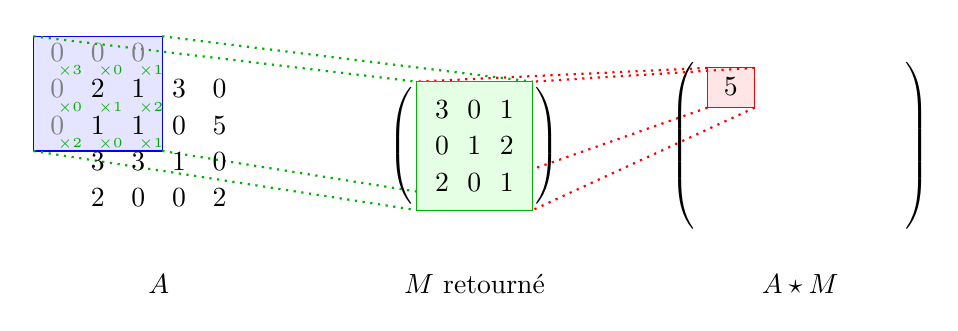 % From https://tex.stackexchange.com/questions/437007/drawing-a-convolution-with-tikz
% By jakun
\begin{tikzpicture}[scale=1.1]
\newcommand\numRowsK{3}
\newcommand\numColsK{3}
\newcommand{\myK}[2]{% #1: row, #2: col
    \edef\Kcol##1##2##3{###2}%
    \edef\Krow##1##2##3{\noexpand\Kcol###1}%
    \Krow
        {3 0 1}
        {0 1 2}
        {2 0 1}%
}

    % ------- style -------
    \tikzset{%
        parenthesized/.style={%
            left delimiter  = (,
            right delimiter = ),
        },
        node distance = 10mu,
    }

    % ------- equation -------
    \matrix[matrix of math nodes, nodes in empty cells, align=center,text depth=.2ex,text height=1.3ex,text width=0.8em,] (I) {
        |[gray]| 0 & |[gray]|  0 &  |[gray]| 0 & &  \\
        |[gray]| 0  & 2 & 1 & 3 & 0  \\
        |[gray]| 0 & 1 & 1 & 0 & 5\\
        & 3 & 3 & 1 & 0 \\
        & 2 & 0 & 0 & 2 \\
        &  &   &  & &  \\
    };

    % \node (*) [right = of I] {${}*{}$};
   \node (*) [right =1cm of I] {};

    \newcommand\Kmatrix{}
    \foreach \row in {1, ..., 3} {
        \gdef \sep {}
        \foreach \col in {1, ..., 3} {%
            \xdef \Kmatrix {\unexpanded\expandafter{\Kmatrix}\unexpanded\expandafter{\sep}\noexpand \myK{\row}{\col}}
            \gdef \sep { \& }
        }
        \xdef \Kmatrix {\unexpanded\expandafter{\Kmatrix}\noexpand\\}
    }
    \matrix[matrix of math nodes, parenthesized, ampersand replacement=\&] (K) [right = of *] {
        \Kmatrix
    };

%    \node (=) [right = of K] {${}={}$};
    \node (=) [right =1.5cm of K] {};

    \matrix[matrix of math nodes, parenthesized, nodes in empty cells, align=center,text depth=.2ex,text height=1.5ex,text width=1em,] (I*K) [right = of {=}] {
        5 &   &  &  \\
         &  &  &  \\
         &  &  &  \\
         &  &  &  \\
    };

    % ------- highlighting -------
    \newcommand\rowResult{1}
    \newcommand\colResult{1}

    \begin{scope}[on background layer]
        \newcommand{\padding}{1pt}
        \coordinate (Is-nw) at ([xshift=-\padding, yshift=0] I-\rowResult-\colResult.north west);
        \coordinate (Is-se) at ([xshift=+\padding, yshift=-1.5*\padding] I-\the\numexpr\rowResult+\numRowsK-1\relax-\the\numexpr\colResult+\numColsK-1\relax.south east);
        \coordinate (Is-sw) at (Is-nw |- Is-se);
        \coordinate (Is-ne) at (Is-se |- Is-nw);

        \filldraw[blue,   fill opacity=.1] (Is-nw) rectangle (Is-se);
        \filldraw[red, fill opacity=.1] (I*K-\rowResult-\colResult.north west) rectangle (I*K-\rowResult-\colResult.south east);

        \draw[green!70!black, dotted, thick] 
            (Is-nw) -- (K.north west)
            (Is-se) -- (K.south east)
            (Is-sw) -- (K.south west)
            (Is-ne) -- (K.north east)
        ;
        \draw[red, dotted, thick] 
            (I*K-\rowResult-\colResult.north west) -- (K.north west)
            (I*K-\rowResult-\colResult.south east) -- (K.south east)
            (I*K-\rowResult-\colResult.south west) -- (K.south west)
            (I*K-\rowResult-\colResult.north east) -- (K.north east)
        ;

        \draw[green!70!black,  fill=green!10!white] (K.north west) rectangle (K.south east);

        \foreach \row [evaluate=\row as \rowI using int(\row+\rowResult-1)] in {1, ..., \numRowsK} {%
            \foreach \col [evaluate=\col as \colI using int(\col+\colResult-1)] in {1, ..., \numColsK} {%
                    \node[text=green!70!black] at (I-\rowI-\colI.south east) [xshift=-.3em,yshift=+0.2ex] {\tiny$\times \myK{\row}{\col}$};
                }
        }
    \end{scope}

    % ------- labels -------
    \tikzset{node distance=0em}
    \node[below=of I] (I-label) {$A$};
    \node at (K |- I-label)     {$M$ retourné};
    \node at (I*K |- I-label)   {$A \star M$};
\end{tikzpicture}